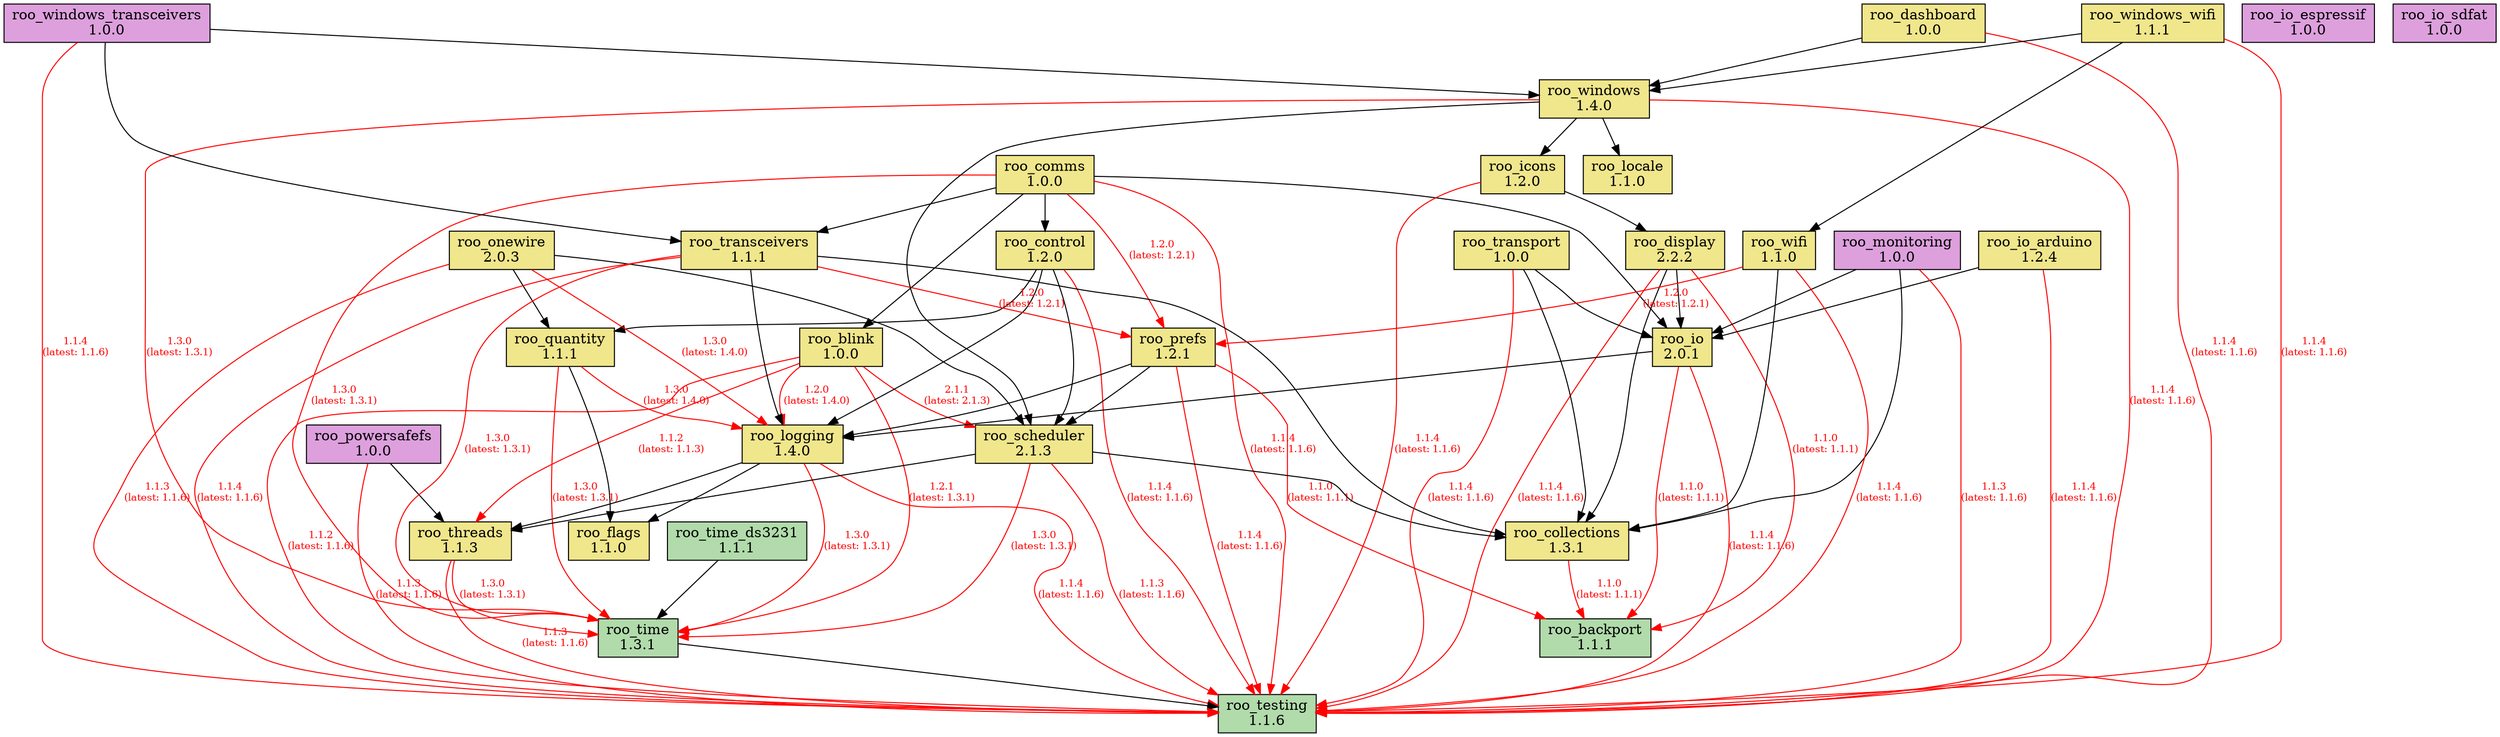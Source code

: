 digraph dependencies {
    rankdir=TB;
    node [shape=box, style=filled];
    edge [fontsize=10];

    // Modules
    "roo_backport" [label="roo_backport\n1.1.1", fillcolor="#b1dbab"];
    "roo_blink" [label="roo_blink\n1.0.0", fillcolor="khaki"];
    "roo_collections" [label="roo_collections\n1.3.1", fillcolor="khaki"];
    "roo_comms" [label="roo_comms\n1.0.0", fillcolor="khaki"];
    "roo_control" [label="roo_control\n1.2.0", fillcolor="khaki"];
    "roo_dashboard" [label="roo_dashboard\n1.0.0", fillcolor="khaki"];
    "roo_display" [label="roo_display\n2.2.2", fillcolor="khaki"];
    "roo_flags" [label="roo_flags\n1.1.0", fillcolor="khaki"];
    "roo_icons" [label="roo_icons\n1.2.0", fillcolor="khaki"];
    "roo_io" [label="roo_io\n2.0.1", fillcolor="khaki"];
    "roo_io_arduino" [label="roo_io_arduino\n1.2.4", fillcolor="khaki"];
    "roo_io_espressif" [label="roo_io_espressif\n1.0.0", fillcolor="plum"];
    "roo_io_sdfat" [label="roo_io_sdfat\n1.0.0", fillcolor="plum"];
    "roo_locale" [label="roo_locale\n1.1.0", fillcolor="khaki"];
    "roo_logging" [label="roo_logging\n1.4.0", fillcolor="khaki"];
    "roo_monitoring" [label="roo_monitoring\n1.0.0", fillcolor="plum"];
    "roo_onewire" [label="roo_onewire\n2.0.3", fillcolor="khaki"];
    "roo_powersafefs" [label="roo_powersafefs\n1.0.0", fillcolor="plum"];
    "roo_prefs" [label="roo_prefs\n1.2.1", fillcolor="khaki"];
    "roo_quantity" [label="roo_quantity\n1.1.1", fillcolor="khaki"];
    "roo_scheduler" [label="roo_scheduler\n2.1.3", fillcolor="khaki"];
    "roo_testing" [label="roo_testing\n1.1.6", fillcolor="#b1dbab"];
    "roo_threads" [label="roo_threads\n1.1.3", fillcolor="khaki"];
    "roo_time" [label="roo_time\n1.3.1", fillcolor="#b1dbab"];
    "roo_time_ds3231" [label="roo_time_ds3231\n1.1.1", fillcolor="#b1dbab"];
    "roo_transceivers" [label="roo_transceivers\n1.1.1", fillcolor="khaki"];
    "roo_transport" [label="roo_transport\n1.0.0", fillcolor="khaki"];
    "roo_wifi" [label="roo_wifi\n1.1.0", fillcolor="khaki"];
    "roo_windows" [label="roo_windows\n1.4.0", fillcolor="khaki"];
    "roo_windows_transceivers" [label="roo_windows_transceivers\n1.0.0", fillcolor="plum"];
    "roo_windows_wifi" [label="roo_windows_wifi\n1.1.1", fillcolor="khaki"];

    // Dependencies
    "roo_blink" -> "roo_testing" [color=red, fontcolor=red, label="1.1.2\n(latest: 1.1.6)"];
    "roo_blink" -> "roo_logging" [color=red, fontcolor=red, label="1.2.0\n(latest: 1.4.0)"];
    "roo_blink" -> "roo_scheduler" [color=red, fontcolor=red, label="2.1.1\n(latest: 2.1.3)"];
    "roo_blink" -> "roo_threads" [color=red, fontcolor=red, label="1.1.2\n(latest: 1.1.3)"];
    "roo_blink" -> "roo_time" [color=red, fontcolor=red, label="1.2.1\n(latest: 1.3.1)"];
    "roo_collections" -> "roo_backport" [color=red, fontcolor=red, label="1.1.0\n(latest: 1.1.1)"];
    "roo_comms" -> "roo_testing" [color=red, fontcolor=red, label="1.1.4\n(latest: 1.1.6)"];
    "roo_comms" -> "roo_blink";
    "roo_comms" -> "roo_control";
    "roo_comms" -> "roo_io";
    "roo_comms" -> "roo_prefs" [color=red, fontcolor=red, label="1.2.0\n(latest: 1.2.1)"];
    "roo_comms" -> "roo_time" [color=red, fontcolor=red, label="1.3.0\n(latest: 1.3.1)"];
    "roo_comms" -> "roo_transceivers";
    "roo_control" -> "roo_testing" [color=red, fontcolor=red, label="1.1.4\n(latest: 1.1.6)"];
    "roo_control" -> "roo_logging";
    "roo_control" -> "roo_quantity";
    "roo_control" -> "roo_scheduler";
    "roo_dashboard" -> "roo_testing" [color=red, fontcolor=red, label="1.1.4\n(latest: 1.1.6)"];
    "roo_dashboard" -> "roo_windows";
    "roo_display" -> "roo_testing" [color=red, fontcolor=red, label="1.1.4\n(latest: 1.1.6)"];
    "roo_display" -> "roo_backport" [color=red, fontcolor=red, label="1.1.0\n(latest: 1.1.1)"];
    "roo_display" -> "roo_collections";
    "roo_display" -> "roo_io";
    "roo_icons" -> "roo_testing" [color=red, fontcolor=red, label="1.1.4\n(latest: 1.1.6)"];
    "roo_icons" -> "roo_display";
    "roo_io" -> "roo_testing" [color=red, fontcolor=red, label="1.1.4\n(latest: 1.1.6)"];
    "roo_io" -> "roo_backport" [color=red, fontcolor=red, label="1.1.0\n(latest: 1.1.1)"];
    "roo_io" -> "roo_logging";
    "roo_io_arduino" -> "roo_testing" [color=red, fontcolor=red, label="1.1.4\n(latest: 1.1.6)"];
    "roo_io_arduino" -> "roo_io";
    "roo_logging" -> "roo_testing" [color=red, fontcolor=red, label="1.1.4\n(latest: 1.1.6)"];
    "roo_logging" -> "roo_flags";
    "roo_logging" -> "roo_time" [color=red, fontcolor=red, label="1.3.0\n(latest: 1.3.1)"];
    "roo_logging" -> "roo_threads";
    "roo_monitoring" -> "roo_testing" [color=red, fontcolor=red, label="1.1.3\n(latest: 1.1.6)"];
    "roo_monitoring" -> "roo_collections";
    "roo_monitoring" -> "roo_io";
    "roo_onewire" -> "roo_testing" [color=red, fontcolor=red, label="1.1.3\n(latest: 1.1.6)"];
    "roo_onewire" -> "roo_logging" [color=red, fontcolor=red, label="1.3.0\n(latest: 1.4.0)"];
    "roo_onewire" -> "roo_scheduler";
    "roo_onewire" -> "roo_quantity";
    "roo_powersafefs" -> "roo_testing" [color=red, fontcolor=red, label="1.1.3\n(latest: 1.1.6)"];
    "roo_powersafefs" -> "roo_threads";
    "roo_prefs" -> "roo_testing" [color=red, fontcolor=red, label="1.1.4\n(latest: 1.1.6)"];
    "roo_prefs" -> "roo_backport" [color=red, fontcolor=red, label="1.1.0\n(latest: 1.1.1)"];
    "roo_prefs" -> "roo_logging";
    "roo_prefs" -> "roo_scheduler";
    "roo_quantity" -> "roo_flags";
    "roo_quantity" -> "roo_logging" [color=red, fontcolor=red, label="1.3.0\n(latest: 1.4.0)"];
    "roo_quantity" -> "roo_time" [color=red, fontcolor=red, label="1.3.0\n(latest: 1.3.1)"];
    "roo_scheduler" -> "roo_testing" [color=red, fontcolor=red, label="1.1.3\n(latest: 1.1.6)"];
    "roo_scheduler" -> "roo_collections";
    "roo_scheduler" -> "roo_threads";
    "roo_scheduler" -> "roo_time" [color=red, fontcolor=red, label="1.3.0\n(latest: 1.3.1)"];
    "roo_threads" -> "roo_testing" [color=red, fontcolor=red, label="1.1.3\n(latest: 1.1.6)"];
    "roo_threads" -> "roo_time" [color=red, fontcolor=red, label="1.3.0\n(latest: 1.3.1)"];
    "roo_time" -> "roo_testing";
    "roo_time_ds3231" -> "roo_time";
    "roo_transceivers" -> "roo_testing" [color=red, fontcolor=red, label="1.1.4\n(latest: 1.1.6)"];
    "roo_transceivers" -> "roo_collections";
    "roo_transceivers" -> "roo_logging";
    "roo_transceivers" -> "roo_prefs" [color=red, fontcolor=red, label="1.2.0\n(latest: 1.2.1)"];
    "roo_transceivers" -> "roo_time" [color=red, fontcolor=red, label="1.3.0\n(latest: 1.3.1)"];
    "roo_transport" -> "roo_testing" [color=red, fontcolor=red, label="1.1.4\n(latest: 1.1.6)"];
    "roo_transport" -> "roo_collections";
    "roo_transport" -> "roo_io";
    "roo_wifi" -> "roo_testing" [color=red, fontcolor=red, label="1.1.4\n(latest: 1.1.6)"];
    "roo_wifi" -> "roo_collections";
    "roo_wifi" -> "roo_prefs" [color=red, fontcolor=red, label="1.2.0\n(latest: 1.2.1)"];
    "roo_windows" -> "roo_testing" [color=red, fontcolor=red, label="1.1.4\n(latest: 1.1.6)"];
    "roo_windows" -> "roo_locale";
    "roo_windows" -> "roo_icons";
    "roo_windows" -> "roo_scheduler";
    "roo_windows" -> "roo_time" [color=red, fontcolor=red, label="1.3.0\n(latest: 1.3.1)"];
    "roo_windows_transceivers" -> "roo_testing" [color=red, fontcolor=red, label="1.1.4\n(latest: 1.1.6)"];
    "roo_windows_transceivers" -> "roo_transceivers";
    "roo_windows_transceivers" -> "roo_windows";
    "roo_windows_wifi" -> "roo_testing" [color=red, fontcolor=red, label="1.1.4\n(latest: 1.1.6)"];
    "roo_windows_wifi" -> "roo_wifi";
    "roo_windows_wifi" -> "roo_windows";
}

